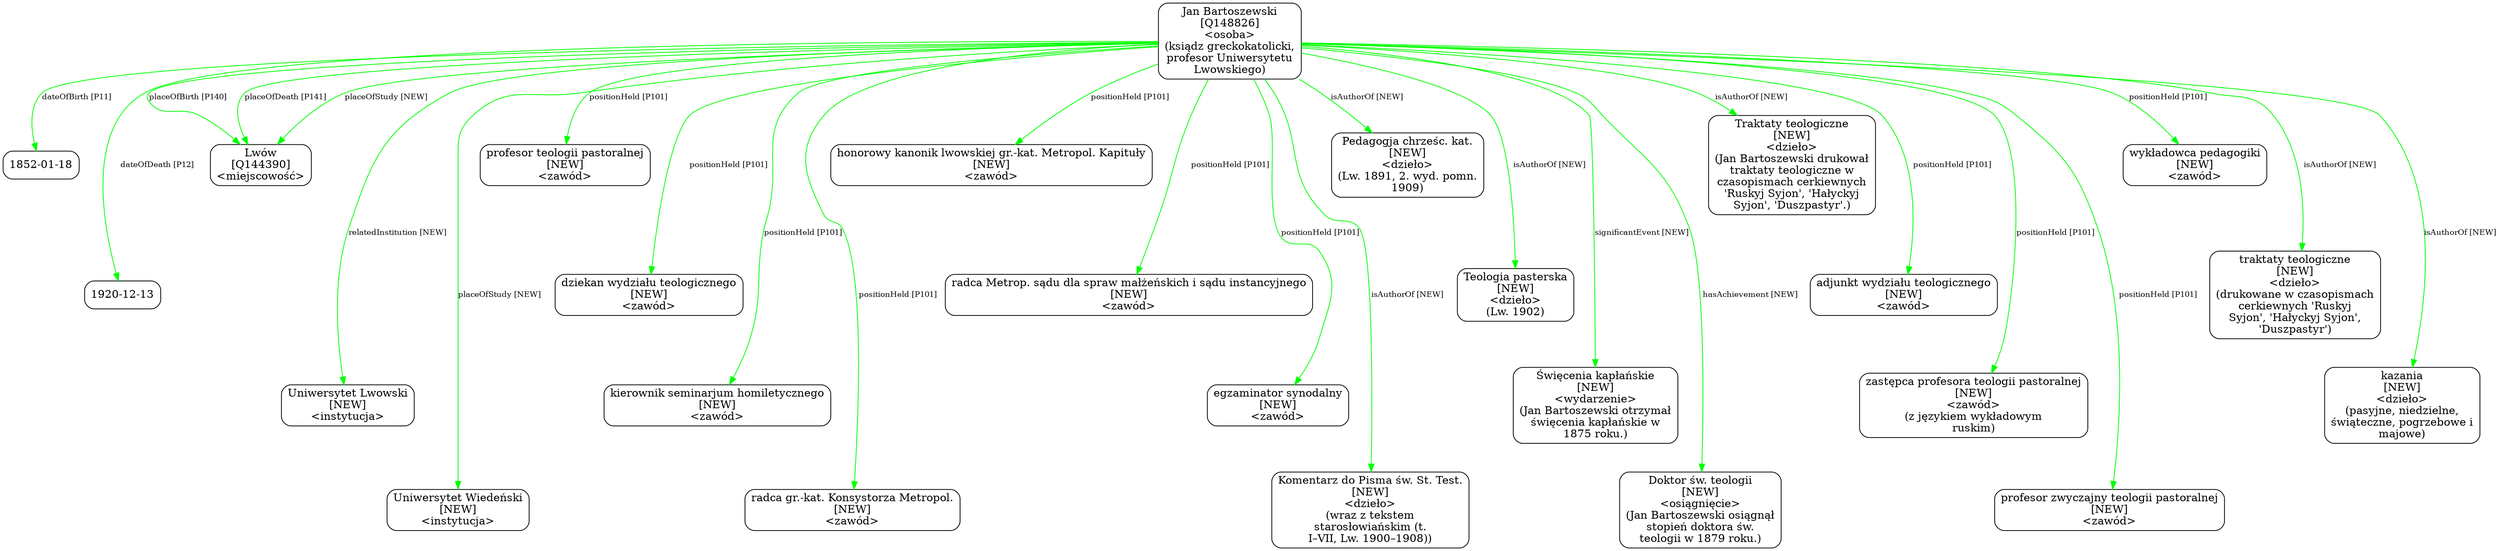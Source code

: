 digraph {
	node [shape=box,
		style=rounded
	];
	edge [fontsize=10];
	"Jan Bartoszewski
[Q148826]
<osoba>
(ksiądz greckokatolicki,
profesor Uniwersytetu
Lwowskiego)"	[color=black,
		label="Jan Bartoszewski
[Q148826]
<osoba>
(ksiądz greckokatolicki,
profesor Uniwersytetu
Lwowskiego)"];
	"Jan Bartoszewski
[Q148826]
<osoba>
(ksiądz greckokatolicki,
profesor Uniwersytetu
Lwowskiego)" -> "1852-01-18"	[color=green,
		label="dateOfBirth [P11]",
		minlen=1];
	"Jan Bartoszewski
[Q148826]
<osoba>
(ksiądz greckokatolicki,
profesor Uniwersytetu
Lwowskiego)" -> "1920-12-13"	[color=green,
		label="dateOfDeath [P12]",
		minlen=2];
	"Jan Bartoszewski
[Q148826]
<osoba>
(ksiądz greckokatolicki,
profesor Uniwersytetu
Lwowskiego)" -> "Lwów
[Q144390]
<miejscowość>"	[color=green,
		label="placeOfBirth [P140]"];
	"Jan Bartoszewski
[Q148826]
<osoba>
(ksiądz greckokatolicki,
profesor Uniwersytetu
Lwowskiego)" -> "Lwów
[Q144390]
<miejscowość>"	[color=green,
		label="placeOfDeath [P141]"];
	"Jan Bartoszewski
[Q148826]
<osoba>
(ksiądz greckokatolicki,
profesor Uniwersytetu
Lwowskiego)" -> "Lwów
[Q144390]
<miejscowość>"	[color=green,
		label="placeOfStudy [NEW]"];
	"Jan Bartoszewski
[Q148826]
<osoba>
(ksiądz greckokatolicki,
profesor Uniwersytetu
Lwowskiego)" -> "Uniwersytet Lwowski
[NEW]
<instytucja>"	[color=green,
		label="relatedInstitution [NEW]",
		minlen=3];
	"Jan Bartoszewski
[Q148826]
<osoba>
(ksiądz greckokatolicki,
profesor Uniwersytetu
Lwowskiego)" -> "Uniwersytet Wiedeński
[NEW]
<instytucja>"	[color=green,
		label="placeOfStudy [NEW]",
		minlen=4];
	"Jan Bartoszewski
[Q148826]
<osoba>
(ksiądz greckokatolicki,
profesor Uniwersytetu
Lwowskiego)" -> "profesor teologii pastoralnej
[NEW]
<zawód>"	[color=green,
		label="positionHeld [P101]",
		minlen=1];
	"Jan Bartoszewski
[Q148826]
<osoba>
(ksiądz greckokatolicki,
profesor Uniwersytetu
Lwowskiego)" -> "dziekan wydziału teologicznego
[NEW]
<zawód>"	[color=green,
		label="positionHeld [P101]",
		minlen=2];
	"Jan Bartoszewski
[Q148826]
<osoba>
(ksiądz greckokatolicki,
profesor Uniwersytetu
Lwowskiego)" -> "kierownik seminarjum homiletycznego
[NEW]
<zawód>"	[color=green,
		label="positionHeld [P101]",
		minlen=3];
	"Jan Bartoszewski
[Q148826]
<osoba>
(ksiądz greckokatolicki,
profesor Uniwersytetu
Lwowskiego)" -> "radca gr.-kat. Konsystorza Metropol.
[NEW]
<zawód>"	[color=green,
		label="positionHeld [P101]",
		minlen=4];
	"Jan Bartoszewski
[Q148826]
<osoba>
(ksiądz greckokatolicki,
profesor Uniwersytetu
Lwowskiego)" -> "honorowy kanonik lwowskiej gr.-kat. Metropol. Kapituły
[NEW]
<zawód>"	[color=green,
		label="positionHeld [P101]",
		minlen=1];
	"Jan Bartoszewski
[Q148826]
<osoba>
(ksiądz greckokatolicki,
profesor Uniwersytetu
Lwowskiego)" -> "radca Metrop. sądu dla spraw małżeńskich i sądu instancyjnego
[NEW]
<zawód>"	[color=green,
		label="positionHeld [P101]",
		minlen=2];
	"Jan Bartoszewski
[Q148826]
<osoba>
(ksiądz greckokatolicki,
profesor Uniwersytetu
Lwowskiego)" -> "egzaminator synodalny
[NEW]
<zawód>"	[color=green,
		label="positionHeld [P101]",
		minlen=3];
	"Jan Bartoszewski
[Q148826]
<osoba>
(ksiądz greckokatolicki,
profesor Uniwersytetu
Lwowskiego)" -> "Komentarz do Pisma św. St. Test.
[NEW]
<dzieło>
(wraz z tekstem
starosłowiańskim (t.
I–VII, Lw. 1900–1908))"	[color=green,
		label="isAuthorOf [NEW]",
		minlen=4];
	"Jan Bartoszewski
[Q148826]
<osoba>
(ksiądz greckokatolicki,
profesor Uniwersytetu
Lwowskiego)" -> "Pedagogja chrześc. kat.
[NEW]
<dzieło>
(Lw. 1891, 2. wyd. pomn.
1909)"	[color=green,
		label="isAuthorOf [NEW]",
		minlen=1];
	"Jan Bartoszewski
[Q148826]
<osoba>
(ksiądz greckokatolicki,
profesor Uniwersytetu
Lwowskiego)" -> "Teologia pasterska
[NEW]
<dzieło>
(Lw. 1902)"	[color=green,
		label="isAuthorOf [NEW]",
		minlen=2];
	"Jan Bartoszewski
[Q148826]
<osoba>
(ksiądz greckokatolicki,
profesor Uniwersytetu
Lwowskiego)" -> "Święcenia kapłańskie
[NEW]
<wydarzenie>
(Jan Bartoszewski otrzymał
święcenia kapłańskie w
1875 roku.)"	[color=green,
		label="significantEvent [NEW]",
		minlen=3];
	"Jan Bartoszewski
[Q148826]
<osoba>
(ksiądz greckokatolicki,
profesor Uniwersytetu
Lwowskiego)" -> "Doktor św. teologii
[NEW]
<osiągnięcie>
(Jan Bartoszewski osiągnął
stopień doktora św.
teologii w 1879 roku.)"	[color=green,
		label="hasAchievement [NEW]",
		minlen=4];
	"Jan Bartoszewski
[Q148826]
<osoba>
(ksiądz greckokatolicki,
profesor Uniwersytetu
Lwowskiego)" -> "Traktaty teologiczne
[NEW]
<dzieło>
(Jan Bartoszewski drukował
traktaty teologiczne w
czasopismach cerkiewnych
'Ruskyj Syjon', '\
Hałyckyj
Syjon', 'Duszpastyr'.)"	[color=green,
		label="isAuthorOf [NEW]",
		minlen=1];
	"Jan Bartoszewski
[Q148826]
<osoba>
(ksiądz greckokatolicki,
profesor Uniwersytetu
Lwowskiego)" -> "adjunkt wydziału teologicznego
[NEW]
<zawód>"	[color=green,
		label="positionHeld [P101]",
		minlen=2];
	"Jan Bartoszewski
[Q148826]
<osoba>
(ksiądz greckokatolicki,
profesor Uniwersytetu
Lwowskiego)" -> "zastępca profesora teologii pastoralnej
[NEW]
<zawód>
(z językiem wykładowym
ruskim)"	[color=green,
		label="positionHeld [P101]",
		minlen=3];
	"Jan Bartoszewski
[Q148826]
<osoba>
(ksiądz greckokatolicki,
profesor Uniwersytetu
Lwowskiego)" -> "profesor zwyczajny teologii pastoralnej
[NEW]
<zawód>"	[color=green,
		label="positionHeld [P101]",
		minlen=4];
	"Jan Bartoszewski
[Q148826]
<osoba>
(ksiądz greckokatolicki,
profesor Uniwersytetu
Lwowskiego)" -> "wykładowca pedagogiki
[NEW]
<zawód>"	[color=green,
		label="positionHeld [P101]",
		minlen=1];
	"Jan Bartoszewski
[Q148826]
<osoba>
(ksiądz greckokatolicki,
profesor Uniwersytetu
Lwowskiego)" -> "traktaty teologiczne
[NEW]
<dzieło>
(drukowane w czasopismach
cerkiewnych 'Ruskyj
Syjon', 'Hałyckyj Syjon',
'Duszpastyr')"	[color=green,
		label="isAuthorOf [NEW]",
		minlen=2];
	"Jan Bartoszewski
[Q148826]
<osoba>
(ksiądz greckokatolicki,
profesor Uniwersytetu
Lwowskiego)" -> "kazania
[NEW]
<dzieło>
(pasyjne, niedzielne,
świąteczne, pogrzebowe i
majowe)"	[color=green,
		label="isAuthorOf [NEW]",
		minlen=3];
}
